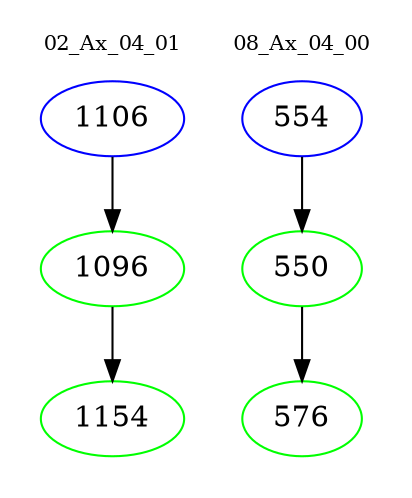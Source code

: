 digraph{
subgraph cluster_0 {
color = white
label = "02_Ax_04_01";
fontsize=10;
T0_1106 [label="1106", color="blue"]
T0_1106 -> T0_1096 [color="black"]
T0_1096 [label="1096", color="green"]
T0_1096 -> T0_1154 [color="black"]
T0_1154 [label="1154", color="green"]
}
subgraph cluster_1 {
color = white
label = "08_Ax_04_00";
fontsize=10;
T1_554 [label="554", color="blue"]
T1_554 -> T1_550 [color="black"]
T1_550 [label="550", color="green"]
T1_550 -> T1_576 [color="black"]
T1_576 [label="576", color="green"]
}
}
